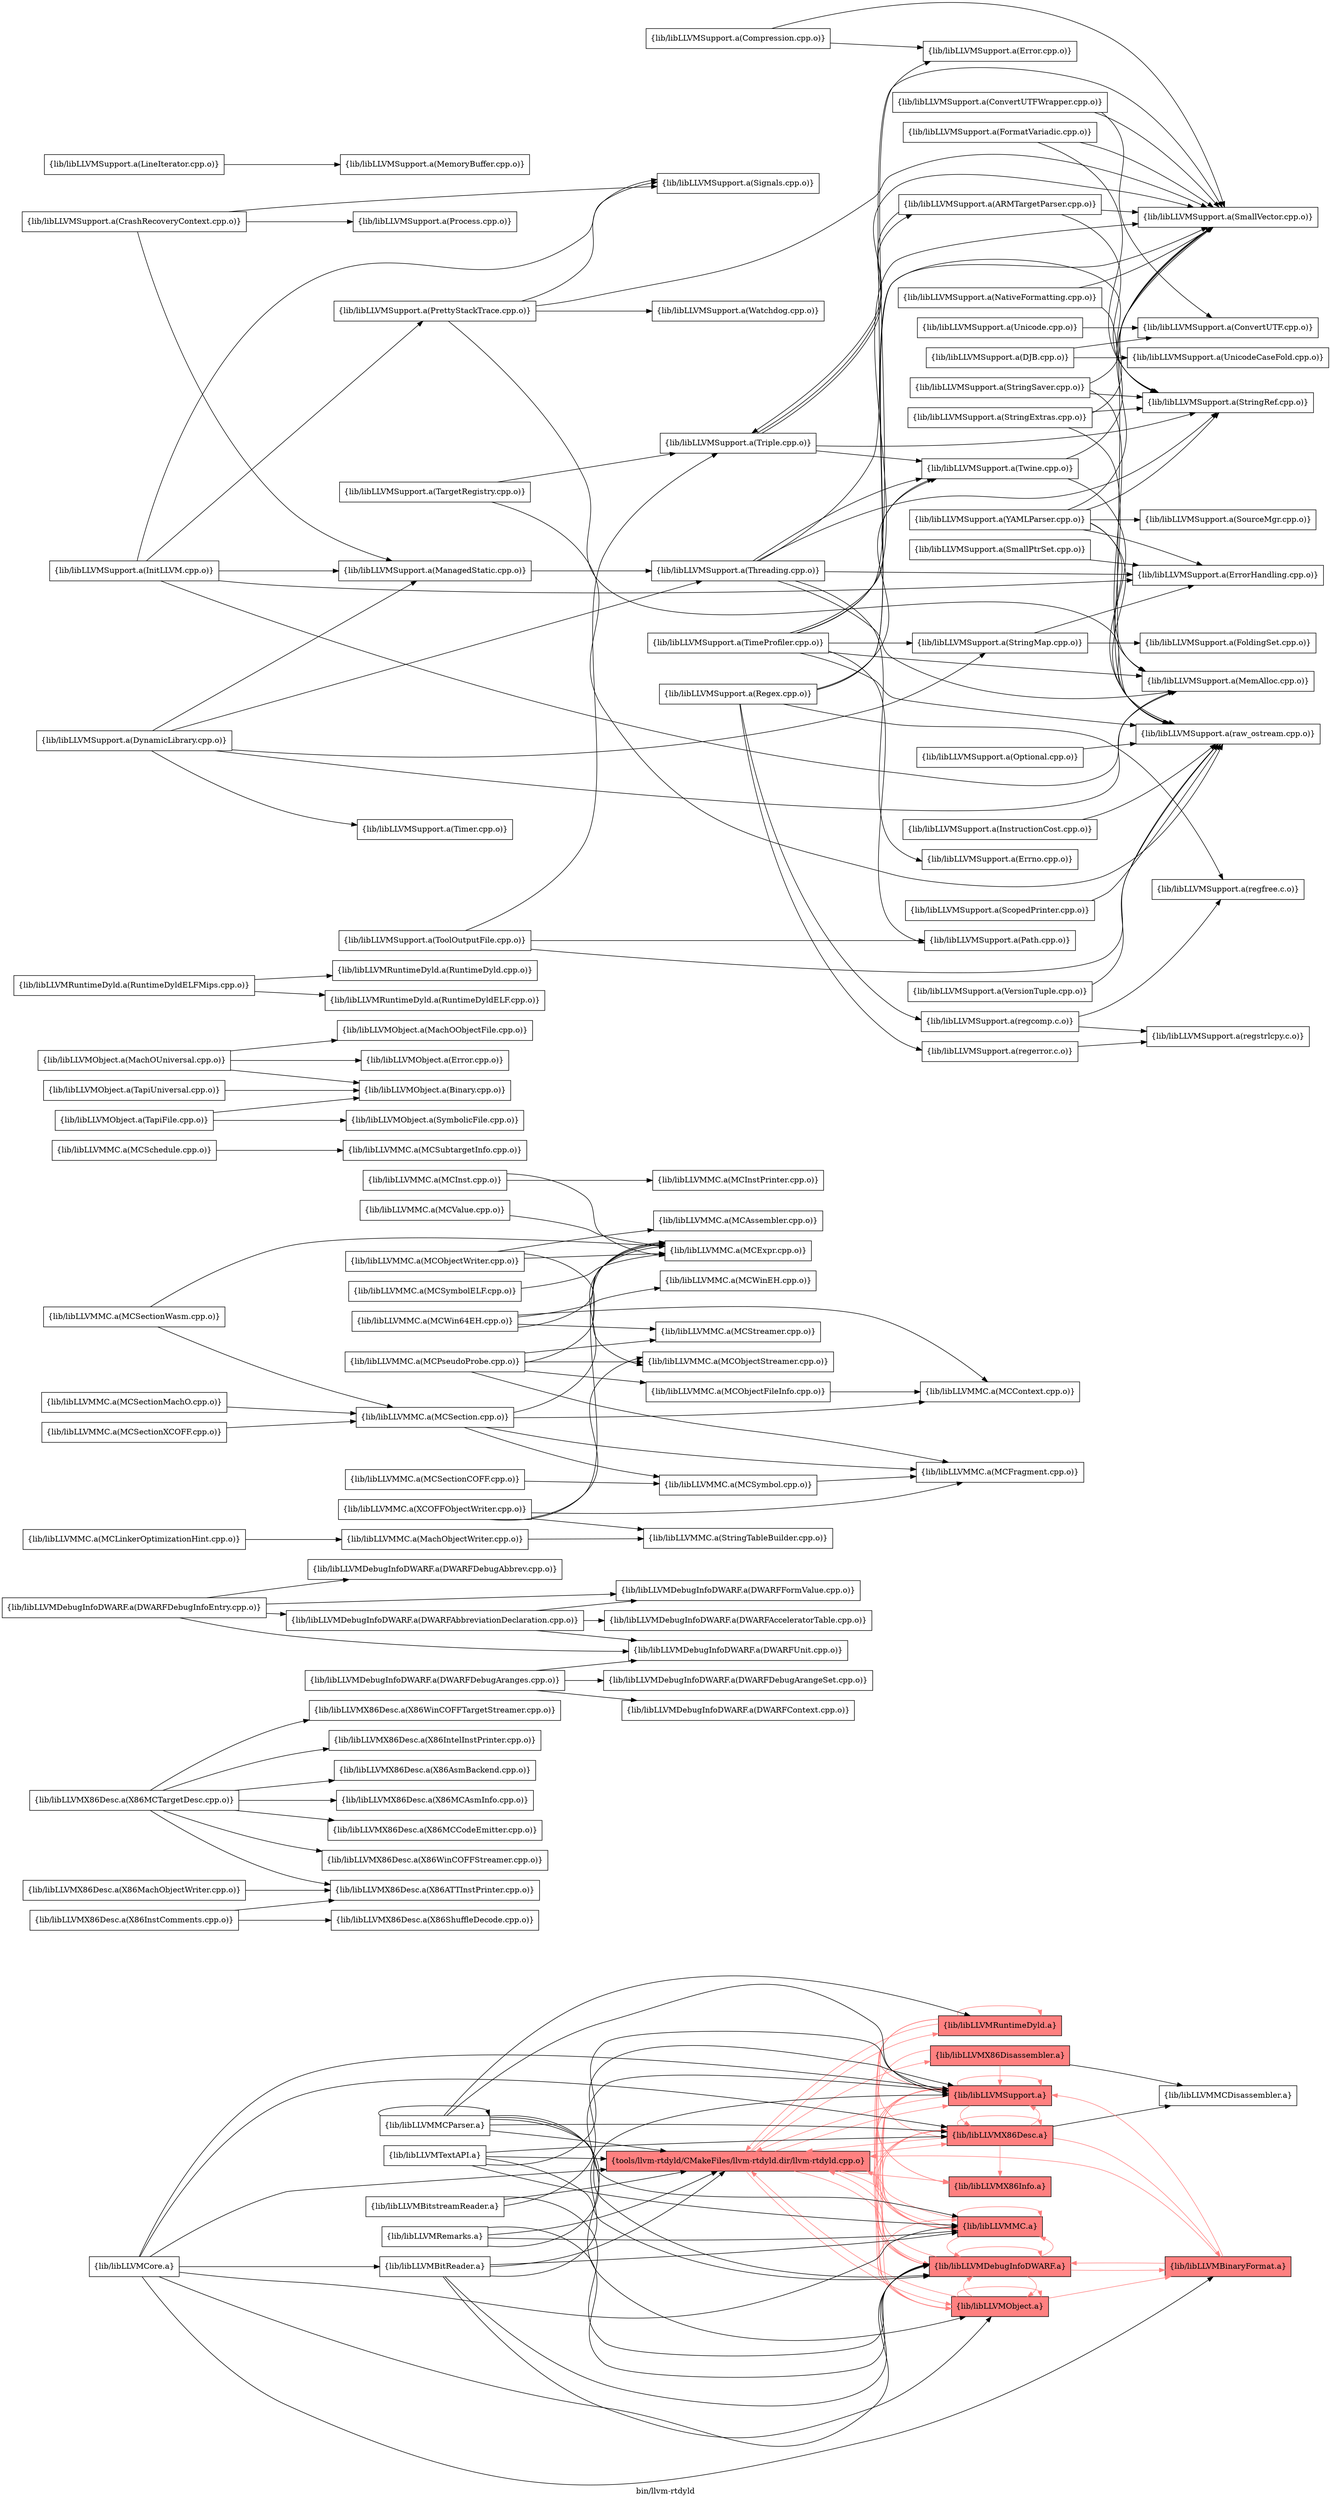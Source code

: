 digraph "bin/llvm-rtdyld" {
	label="bin/llvm-rtdyld";
	rankdir="LR"
	{ rank=same; Node0x55ee3f1c31e8;  }
	{ rank=same; Node0x55ee3f1c32d8; Node0x55ee3f1c37d8; Node0x55ee3f1c2978; Node0x55ee3f1c2e78; Node0x55ee3f1c1938; Node0x55ee3f1c23d8; Node0x55ee3f1c1e38; Node0x55ee3f1c5ad8;  }

	Node0x55ee3f1c31e8 [shape=record,shape=box,style=filled,fillcolor="1.000000 0.5 1",group=1,label="{tools/llvm-rtdyld/CMakeFiles/llvm-rtdyld.dir/llvm-rtdyld.cpp.o}"];
	Node0x55ee3f1c31e8 -> Node0x55ee3f1c32d8[color="1.000000 0.5 1"];
	Node0x55ee3f1c31e8 -> Node0x55ee3f1c37d8[color="1.000000 0.5 1"];
	Node0x55ee3f1c31e8 -> Node0x55ee3f1c2978[color="1.000000 0.5 1"];
	Node0x55ee3f1c31e8 -> Node0x55ee3f1c2e78[color="1.000000 0.5 1"];
	Node0x55ee3f1c31e8 -> Node0x55ee3f1c1938[color="1.000000 0.5 1"];
	Node0x55ee3f1c31e8 -> Node0x55ee3f1c23d8[color="1.000000 0.5 1"];
	Node0x55ee3f1c31e8 -> Node0x55ee3f1c1e38[color="1.000000 0.5 1"];
	Node0x55ee3f1c31e8 -> Node0x55ee3f1c5ad8[color="1.000000 0.5 1"];
	Node0x55ee3f1c32d8 [shape=record,shape=box,style=filled,fillcolor="1.000000 0.5 1",group=1,label="{lib/libLLVMX86Disassembler.a}"];
	Node0x55ee3f1c32d8 -> Node0x55ee3f1c2978[color="1.000000 0.5 1"];
	Node0x55ee3f1c32d8 -> Node0x55ee3f1c5ad8[color="1.000000 0.5 1"];
	Node0x55ee3f1c32d8 -> Node0x55ee3f1c5fd8;
	Node0x55ee3f1c37d8 [shape=record,shape=box,style=filled,fillcolor="1.000000 0.5 1",group=1,label="{lib/libLLVMX86Desc.a}"];
	Node0x55ee3f1c37d8 -> Node0x55ee3f1c2978[color="1.000000 0.5 1"];
	Node0x55ee3f1c37d8 -> Node0x55ee3f1c23d8[color="1.000000 0.5 1"];
	Node0x55ee3f1c37d8 -> Node0x55ee3f1c5ad8[color="1.000000 0.5 1"];
	Node0x55ee3f1c37d8 -> Node0x55ee3f1c5fd8;
	Node0x55ee3f1c37d8 -> Node0x55ee3f1c31e8[color="1.000000 0.5 1"];
	Node0x55ee3f1c37d8 -> Node0x55ee3f1c37d8[color="1.000000 0.5 1"];
	Node0x55ee3f1c37d8 -> Node0x55ee3f1c5ee8[color="1.000000 0.5 1"];
	Node0x55ee3f1c2978 [shape=record,shape=box,style=filled,fillcolor="1.000000 0.5 1",group=1,label="{lib/libLLVMX86Info.a}"];
	Node0x55ee3f1c2978 -> Node0x55ee3f1c5ad8[color="1.000000 0.5 1"];
	Node0x55ee3f1c2e78 [shape=record,shape=box,style=filled,fillcolor="1.000000 0.5 1",group=1,label="{lib/libLLVMDebugInfoDWARF.a}"];
	Node0x55ee3f1c2e78 -> Node0x55ee3f1c31e8[color="1.000000 0.5 1"];
	Node0x55ee3f1c2e78 -> Node0x55ee3f1c37d8[color="1.000000 0.5 1"];
	Node0x55ee3f1c2e78 -> Node0x55ee3f1c2e78[color="1.000000 0.5 1"];
	Node0x55ee3f1c2e78 -> Node0x55ee3f1c1938[color="1.000000 0.5 1"];
	Node0x55ee3f1c2e78 -> Node0x55ee3f1c5ad8[color="1.000000 0.5 1"];
	Node0x55ee3f1c2e78 -> Node0x55ee3f1c5ee8[color="1.000000 0.5 1"];
	Node0x55ee3f1c2e78 -> Node0x55ee3f1c23d8[color="1.000000 0.5 1"];
	Node0x55ee3f1c1938 [shape=record,shape=box,style=filled,fillcolor="1.000000 0.5 1",group=1,label="{lib/libLLVMObject.a}"];
	Node0x55ee3f1c1938 -> Node0x55ee3f1c31e8[color="1.000000 0.5 1"];
	Node0x55ee3f1c1938 -> Node0x55ee3f1c1938[color="1.000000 0.5 1"];
	Node0x55ee3f1c1938 -> Node0x55ee3f1c5ad8[color="1.000000 0.5 1"];
	Node0x55ee3f1c1938 -> Node0x55ee3f1c5ee8[color="1.000000 0.5 1"];
	Node0x55ee3f1c1938 -> Node0x55ee3f1c2e78[color="1.000000 0.5 1"];
	Node0x55ee3f1c1938 -> Node0x55ee3f1c37d8[color="1.000000 0.5 1"];
	Node0x55ee3f1c1938 -> Node0x55ee3f1c23d8[color="1.000000 0.5 1"];
	Node0x55ee3f1c23d8 [shape=record,shape=box,style=filled,fillcolor="1.000000 0.5 1",group=1,label="{lib/libLLVMMC.a}"];
	Node0x55ee3f1c23d8 -> Node0x55ee3f1c37d8[color="1.000000 0.5 1"];
	Node0x55ee3f1c23d8 -> Node0x55ee3f1c5ad8[color="1.000000 0.5 1"];
	Node0x55ee3f1c23d8 -> Node0x55ee3f1c31e8[color="1.000000 0.5 1"];
	Node0x55ee3f1c23d8 -> Node0x55ee3f1c23d8[color="1.000000 0.5 1"];
	Node0x55ee3f1c23d8 -> Node0x55ee3f1c2e78[color="1.000000 0.5 1"];
	Node0x55ee3f1c1e38 [shape=record,shape=box,style=filled,fillcolor="1.000000 0.5 1",group=1,label="{lib/libLLVMRuntimeDyld.a}"];
	Node0x55ee3f1c1e38 -> Node0x55ee3f1c31e8[color="1.000000 0.5 1"];
	Node0x55ee3f1c1e38 -> Node0x55ee3f1c1938[color="1.000000 0.5 1"];
	Node0x55ee3f1c1e38 -> Node0x55ee3f1c1e38[color="1.000000 0.5 1"];
	Node0x55ee3f1c1e38 -> Node0x55ee3f1c5ad8[color="1.000000 0.5 1"];
	Node0x55ee3f1c1e38 -> Node0x55ee3f1c2e78[color="1.000000 0.5 1"];
	Node0x55ee3f1c1e38 -> Node0x55ee3f1c37d8[color="1.000000 0.5 1"];
	Node0x55ee3f1c1e38 -> Node0x55ee3f1c23d8[color="1.000000 0.5 1"];
	Node0x55ee3f1c5ad8 [shape=record,shape=box,style=filled,fillcolor="1.000000 0.5 1",group=1,label="{lib/libLLVMSupport.a}"];
	Node0x55ee3f1c5ad8 -> Node0x55ee3f1c23d8[color="1.000000 0.5 1"];
	Node0x55ee3f1c5ad8 -> Node0x55ee3f1c5ad8[color="1.000000 0.5 1"];
	Node0x55ee3f1c5ad8 -> Node0x55ee3f1c1938[color="1.000000 0.5 1"];
	Node0x55ee3f1c5ad8 -> Node0x55ee3f1c2e78[color="1.000000 0.5 1"];
	Node0x55ee3f1c5ad8 -> Node0x55ee3f1c31e8[color="1.000000 0.5 1"];
	Node0x55ee3f1c5ad8 -> Node0x55ee3f1c37d8[color="1.000000 0.5 1"];
	Node0x55ee3f1c5fd8 [shape=record,shape=box,group=0,label="{lib/libLLVMMCDisassembler.a}"];
	Node0x55ee3f1c2428 [shape=record,shape=box,group=0,label="{lib/libLLVMX86Desc.a(X86MCTargetDesc.cpp.o)}"];
	Node0x55ee3f1c2428 -> Node0x55ee3f1c21a8;
	Node0x55ee3f1c2428 -> Node0x55ee3f1bfe08;
	Node0x55ee3f1c2428 -> Node0x55ee3f1bf3b8;
	Node0x55ee3f1c2428 -> Node0x55ee3f1c1438;
	Node0x55ee3f1c2428 -> Node0x55ee3f1c02b8;
	Node0x55ee3f1c2428 -> Node0x55ee3f1c3468;
	Node0x55ee3f1c2428 -> Node0x55ee3f1c3828;
	Node0x55ee3f1c21a8 [shape=record,shape=box,group=0,label="{lib/libLLVMX86Desc.a(X86IntelInstPrinter.cpp.o)}"];
	Node0x55ee3f1bfe08 [shape=record,shape=box,group=0,label="{lib/libLLVMX86Desc.a(X86ATTInstPrinter.cpp.o)}"];
	Node0x55ee3f1bf3b8 [shape=record,shape=box,group=0,label="{lib/libLLVMX86Desc.a(X86AsmBackend.cpp.o)}"];
	Node0x55ee3f1c1438 [shape=record,shape=box,group=0,label="{lib/libLLVMX86Desc.a(X86MCAsmInfo.cpp.o)}"];
	Node0x55ee3f1c02b8 [shape=record,shape=box,group=0,label="{lib/libLLVMX86Desc.a(X86MCCodeEmitter.cpp.o)}"];
	Node0x55ee3f1c3468 [shape=record,shape=box,group=0,label="{lib/libLLVMX86Desc.a(X86WinCOFFStreamer.cpp.o)}"];
	Node0x55ee3f1c3828 [shape=record,shape=box,group=0,label="{lib/libLLVMX86Desc.a(X86WinCOFFTargetStreamer.cpp.o)}"];
	Node0x55ee3f1c6028 [shape=record,shape=box,group=0,label="{lib/libLLVMX86Desc.a(X86InstComments.cpp.o)}"];
	Node0x55ee3f1c6028 -> Node0x55ee3f1bfe08;
	Node0x55ee3f1c6028 -> Node0x55ee3f1bf0e8;
	Node0x55ee3f1bf0e8 [shape=record,shape=box,group=0,label="{lib/libLLVMX86Desc.a(X86ShuffleDecode.cpp.o)}"];
	Node0x55ee3f1c5ee8 [shape=record,shape=box,style=filled,fillcolor="1.000000 0.5 1",group=1,label="{lib/libLLVMBinaryFormat.a}"];
	Node0x55ee3f1c5ee8 -> Node0x55ee3f1c2e78[color="1.000000 0.5 1"];
	Node0x55ee3f1c5ee8 -> Node0x55ee3f1c5ad8[color="1.000000 0.5 1"];
	Node0x55ee3f1c5ee8 -> Node0x55ee3f1c31e8[color="1.000000 0.5 1"];
	Node0x55ee3f1c2338 [shape=record,shape=box,group=0,label="{lib/libLLVMX86Desc.a(X86MachObjectWriter.cpp.o)}"];
	Node0x55ee3f1c2338 -> Node0x55ee3f1bfe08;
	Node0x55ee3f1c7928 [shape=record,shape=box,group=0,label="{lib/libLLVMDebugInfoDWARF.a(DWARFAbbreviationDeclaration.cpp.o)}"];
	Node0x55ee3f1c7928 -> Node0x55ee3f1c3d78;
	Node0x55ee3f1c7928 -> Node0x55ee3f1c08a8;
	Node0x55ee3f1c7928 -> Node0x55ee3f1c81e8;
	Node0x55ee3f1c3d78 [shape=record,shape=box,group=0,label="{lib/libLLVMDebugInfoDWARF.a(DWARFAcceleratorTable.cpp.o)}"];
	Node0x55ee3f1c08a8 [shape=record,shape=box,group=0,label="{lib/libLLVMDebugInfoDWARF.a(DWARFFormValue.cpp.o)}"];
	Node0x55ee3f1c81e8 [shape=record,shape=box,group=0,label="{lib/libLLVMDebugInfoDWARF.a(DWARFUnit.cpp.o)}"];
	Node0x55ee3f1c6898 [shape=record,shape=box,group=0,label="{lib/libLLVMDebugInfoDWARF.a(DWARFDebugAranges.cpp.o)}"];
	Node0x55ee3f1c6898 -> Node0x55ee3f1c5df8;
	Node0x55ee3f1c6898 -> Node0x55ee3f1c6a28;
	Node0x55ee3f1c6898 -> Node0x55ee3f1c81e8;
	Node0x55ee3f1c5df8 [shape=record,shape=box,group=0,label="{lib/libLLVMDebugInfoDWARF.a(DWARFContext.cpp.o)}"];
	Node0x55ee3f1c6a28 [shape=record,shape=box,group=0,label="{lib/libLLVMDebugInfoDWARF.a(DWARFDebugArangeSet.cpp.o)}"];
	Node0x55ee3f1c74c8 [shape=record,shape=box,group=0,label="{lib/libLLVMDebugInfoDWARF.a(DWARFDebugInfoEntry.cpp.o)}"];
	Node0x55ee3f1c74c8 -> Node0x55ee3f1c4a48;
	Node0x55ee3f1c74c8 -> Node0x55ee3f1c7928;
	Node0x55ee3f1c74c8 -> Node0x55ee3f1c08a8;
	Node0x55ee3f1c74c8 -> Node0x55ee3f1c81e8;
	Node0x55ee3f1c4a48 [shape=record,shape=box,group=0,label="{lib/libLLVMDebugInfoDWARF.a(DWARFDebugAbbrev.cpp.o)}"];
	Node0x55ee3f1bee18 [shape=record,shape=box,group=0,label="{lib/libLLVMMC.a(MCInst.cpp.o)}"];
	Node0x55ee3f1bee18 -> Node0x55ee3f1bfd68;
	Node0x55ee3f1bee18 -> Node0x55ee3f1c1258;
	Node0x55ee3f1bfd68 [shape=record,shape=box,group=0,label="{lib/libLLVMMC.a(MCExpr.cpp.o)}"];
	Node0x55ee3f1c1258 [shape=record,shape=box,group=0,label="{lib/libLLVMMC.a(MCInstPrinter.cpp.o)}"];
	Node0x55ee3f1beff8 [shape=record,shape=box,group=0,label="{lib/libLLVMMC.a(MCObjectWriter.cpp.o)}"];
	Node0x55ee3f1beff8 -> Node0x55ee3f1c57b8;
	Node0x55ee3f1beff8 -> Node0x55ee3f1bfd68;
	Node0x55ee3f1beff8 -> Node0x55ee3f1bf2c8;
	Node0x55ee3f1c57b8 [shape=record,shape=box,group=0,label="{lib/libLLVMMC.a(MCAssembler.cpp.o)}"];
	Node0x55ee3f1bf2c8 [shape=record,shape=box,group=0,label="{lib/libLLVMMC.a(MCObjectStreamer.cpp.o)}"];
	Node0x55ee3f1bf778 [shape=record,shape=box,group=0,label="{lib/libLLVMMC.a(MCPseudoProbe.cpp.o)}"];
	Node0x55ee3f1bf778 -> Node0x55ee3f1bfd68;
	Node0x55ee3f1bf778 -> Node0x55ee3f1bfa98;
	Node0x55ee3f1bf778 -> Node0x55ee3f1bf2c8;
	Node0x55ee3f1bf778 -> Node0x55ee3f1c08f8;
	Node0x55ee3f1bf778 -> Node0x55ee3f1bf818;
	Node0x55ee3f1bfa98 [shape=record,shape=box,group=0,label="{lib/libLLVMMC.a(MCFragment.cpp.o)}"];
	Node0x55ee3f1c08f8 [shape=record,shape=box,group=0,label="{lib/libLLVMMC.a(MCObjectFileInfo.cpp.o)}"];
	Node0x55ee3f1c08f8 -> Node0x55ee3f1c8738;
	Node0x55ee3f1bf818 [shape=record,shape=box,group=0,label="{lib/libLLVMMC.a(MCStreamer.cpp.o)}"];
	Node0x55ee3f1c8738 [shape=record,shape=box,group=0,label="{lib/libLLVMMC.a(MCContext.cpp.o)}"];
	Node0x55ee3f1c0bc8 [shape=record,shape=box,group=0,label="{lib/libLLVMMC.a(MCSection.cpp.o)}"];
	Node0x55ee3f1c0bc8 -> Node0x55ee3f1c8738;
	Node0x55ee3f1c0bc8 -> Node0x55ee3f1bfd68;
	Node0x55ee3f1c0bc8 -> Node0x55ee3f1bfa98;
	Node0x55ee3f1c0bc8 -> Node0x55ee3f1c1d98;
	Node0x55ee3f1c1d98 [shape=record,shape=box,group=0,label="{lib/libLLVMMC.a(MCSymbol.cpp.o)}"];
	Node0x55ee3f1c1d98 -> Node0x55ee3f1bfa98;
	Node0x55ee3f1c1ca8 [shape=record,shape=box,group=0,label="{lib/libLLVMMC.a(MCSectionCOFF.cpp.o)}"];
	Node0x55ee3f1c1ca8 -> Node0x55ee3f1c1d98;
	Node0x55ee3f1c2158 [shape=record,shape=box,group=0,label="{lib/libLLVMMC.a(MCSectionMachO.cpp.o)}"];
	Node0x55ee3f1c2158 -> Node0x55ee3f1c0bc8;
	Node0x55ee3f1c2a18 [shape=record,shape=box,group=0,label="{lib/libLLVMMC.a(MCSectionWasm.cpp.o)}"];
	Node0x55ee3f1c2a18 -> Node0x55ee3f1bfd68;
	Node0x55ee3f1c2a18 -> Node0x55ee3f1c0bc8;
	Node0x55ee3f1c3b98 [shape=record,shape=box,group=0,label="{lib/libLLVMMC.a(MCSectionXCOFF.cpp.o)}"];
	Node0x55ee3f1c3b98 -> Node0x55ee3f1c0bc8;
	Node0x55ee3f1c0fd8 [shape=record,shape=box,group=0,label="{lib/libLLVMMC.a(MCSchedule.cpp.o)}"];
	Node0x55ee3f1c0fd8 -> Node0x55ee3f1c0358;
	Node0x55ee3f1c0358 [shape=record,shape=box,group=0,label="{lib/libLLVMMC.a(MCSubtargetInfo.cpp.o)}"];
	Node0x55ee3f1c15c8 [shape=record,shape=box,group=0,label="{lib/libLLVMMC.a(MCSymbolELF.cpp.o)}"];
	Node0x55ee3f1c15c8 -> Node0x55ee3f1bfd68;
	Node0x55ee3f1c29c8 [shape=record,shape=box,group=0,label="{lib/libLLVMMC.a(MCValue.cpp.o)}"];
	Node0x55ee3f1c29c8 -> Node0x55ee3f1bfd68;
	Node0x55ee3f1c35f8 [shape=record,shape=box,group=0,label="{lib/libLLVMMC.a(MCWin64EH.cpp.o)}"];
	Node0x55ee3f1c35f8 -> Node0x55ee3f1c8738;
	Node0x55ee3f1c35f8 -> Node0x55ee3f1bfd68;
	Node0x55ee3f1c35f8 -> Node0x55ee3f1bf818;
	Node0x55ee3f1c35f8 -> Node0x55ee3f1c3dc8;
	Node0x55ee3f1c3dc8 [shape=record,shape=box,group=0,label="{lib/libLLVMMC.a(MCWinEH.cpp.o)}"];
	Node0x55ee3f1c5d08 [shape=record,shape=box,group=0,label="{lib/libLLVMMC.a(MachObjectWriter.cpp.o)}"];
	Node0x55ee3f1c5d08 -> Node0x55ee3f1c58f8;
	Node0x55ee3f1c58f8 [shape=record,shape=box,group=0,label="{lib/libLLVMMC.a(StringTableBuilder.cpp.o)}"];
	Node0x55ee3f1c5128 [shape=record,shape=box,group=0,label="{lib/libLLVMMC.a(MCLinkerOptimizationHint.cpp.o)}"];
	Node0x55ee3f1c5128 -> Node0x55ee3f1c5d08;
	Node0x55ee3f1c3878 [shape=record,shape=box,group=0,label="{lib/libLLVMMC.a(XCOFFObjectWriter.cpp.o)}"];
	Node0x55ee3f1c3878 -> Node0x55ee3f1c58f8;
	Node0x55ee3f1c3878 -> Node0x55ee3f1bfd68;
	Node0x55ee3f1c3878 -> Node0x55ee3f1bfa98;
	Node0x55ee3f1c3878 -> Node0x55ee3f1bf2c8;
	Node0x55ee3f1c53f8 [shape=record,shape=box,group=0,label="{lib/libLLVMObject.a(MachOUniversal.cpp.o)}"];
	Node0x55ee3f1c53f8 -> Node0x55ee3f1c2ab8;
	Node0x55ee3f1c53f8 -> Node0x55ee3f1bf458;
	Node0x55ee3f1c53f8 -> Node0x55ee3f1c6078;
	Node0x55ee3f1c2ab8 [shape=record,shape=box,group=0,label="{lib/libLLVMObject.a(Binary.cpp.o)}"];
	Node0x55ee3f1bf458 [shape=record,shape=box,group=0,label="{lib/libLLVMObject.a(Error.cpp.o)}"];
	Node0x55ee3f1c6078 [shape=record,shape=box,group=0,label="{lib/libLLVMObject.a(MachOObjectFile.cpp.o)}"];
	Node0x55ee3f1c2ba8 [shape=record,shape=box,group=0,label="{lib/libLLVMObject.a(TapiUniversal.cpp.o)}"];
	Node0x55ee3f1c2ba8 -> Node0x55ee3f1c2ab8;
	Node0x55ee3f1bfea8 [shape=record,shape=box,group=0,label="{lib/libLLVMObject.a(TapiFile.cpp.o)}"];
	Node0x55ee3f1bfea8 -> Node0x55ee3f1c2ab8;
	Node0x55ee3f1bfea8 -> Node0x55ee3f1c3af8;
	Node0x55ee3f1c3af8 [shape=record,shape=box,group=0,label="{lib/libLLVMObject.a(SymbolicFile.cpp.o)}"];
	Node0x55ee3f1c4db8 [shape=record,shape=box,group=0,label="{lib/libLLVMRuntimeDyld.a(RuntimeDyldELFMips.cpp.o)}"];
	Node0x55ee3f1c4db8 -> Node0x55ee3f1c6e88;
	Node0x55ee3f1c4db8 -> Node0x55ee3f1c5268;
	Node0x55ee3f1c6e88 [shape=record,shape=box,group=0,label="{lib/libLLVMRuntimeDyld.a(RuntimeDyld.cpp.o)}"];
	Node0x55ee3f1c5268 [shape=record,shape=box,group=0,label="{lib/libLLVMRuntimeDyld.a(RuntimeDyldELF.cpp.o)}"];
	Node0x55ee3f1c16b8 [shape=record,shape=box,group=0,label="{lib/libLLVMSupport.a(Compression.cpp.o)}"];
	Node0x55ee3f1c16b8 -> Node0x55ee3f1c63e8;
	Node0x55ee3f1c16b8 -> Node0x55ee3f1c2748;
	Node0x55ee3f1c63e8 [shape=record,shape=box,group=0,label="{lib/libLLVMSupport.a(Error.cpp.o)}"];
	Node0x55ee3f1c2748 [shape=record,shape=box,group=0,label="{lib/libLLVMSupport.a(SmallVector.cpp.o)}"];
	Node0x55ee3f1c5c68 [shape=record,shape=box,group=0,label="{lib/libLLVMSupport.a(ConvertUTFWrapper.cpp.o)}"];
	Node0x55ee3f1c5c68 -> Node0x55ee3f1c5448;
	Node0x55ee3f1c5c68 -> Node0x55ee3f1c2748;
	Node0x55ee3f1c5448 [shape=record,shape=box,group=0,label="{lib/libLLVMSupport.a(ConvertUTF.cpp.o)}"];
	Node0x55ee3f1c3cd8 [shape=record,shape=box,group=0,label="{lib/libLLVMSupport.a(DJB.cpp.o)}"];
	Node0x55ee3f1c3cd8 -> Node0x55ee3f1c5448;
	Node0x55ee3f1c3cd8 -> Node0x55ee3f1c3968;
	Node0x55ee3f1c3968 [shape=record,shape=box,group=0,label="{lib/libLLVMSupport.a(UnicodeCaseFold.cpp.o)}"];
	Node0x55ee3f1c2018 [shape=record,shape=box,group=0,label="{lib/libLLVMSupport.a(FormatVariadic.cpp.o)}"];
	Node0x55ee3f1c2018 -> Node0x55ee3f1c2748;
	Node0x55ee3f1c2018 -> Node0x55ee3f1c65c8;
	Node0x55ee3f1c65c8 [shape=record,shape=box,group=0,label="{lib/libLLVMSupport.a(StringRef.cpp.o)}"];
	Node0x55ee3f1c38c8 [shape=record,shape=box,group=0,label="{lib/libLLVMSupport.a(InitLLVM.cpp.o)}"];
	Node0x55ee3f1c38c8 -> Node0x55ee3f1c5308;
	Node0x55ee3f1c38c8 -> Node0x55ee3f1c2928;
	Node0x55ee3f1c38c8 -> Node0x55ee3f1bff48;
	Node0x55ee3f1c38c8 -> Node0x55ee3f1bf8b8;
	Node0x55ee3f1c38c8 -> Node0x55ee3f1c52b8;
	Node0x55ee3f1c5308 [shape=record,shape=box,group=0,label="{lib/libLLVMSupport.a(ErrorHandling.cpp.o)}"];
	Node0x55ee3f1c2928 [shape=record,shape=box,group=0,label="{lib/libLLVMSupport.a(ManagedStatic.cpp.o)}"];
	Node0x55ee3f1c2928 -> Node0x55ee3f1c3d28;
	Node0x55ee3f1bff48 [shape=record,shape=box,group=0,label="{lib/libLLVMSupport.a(MemAlloc.cpp.o)}"];
	Node0x55ee3f1bf8b8 [shape=record,shape=box,group=0,label="{lib/libLLVMSupport.a(PrettyStackTrace.cpp.o)}"];
	Node0x55ee3f1bf8b8 -> Node0x55ee3f1c2748;
	Node0x55ee3f1bf8b8 -> Node0x55ee3f1c5e98;
	Node0x55ee3f1bf8b8 -> Node0x55ee3f1c52b8;
	Node0x55ee3f1bf8b8 -> Node0x55ee3f1c4c28;
	Node0x55ee3f1c52b8 [shape=record,shape=box,group=0,label="{lib/libLLVMSupport.a(Signals.cpp.o)}"];
	Node0x55ee3f1c3d28 [shape=record,shape=box,group=0,label="{lib/libLLVMSupport.a(Threading.cpp.o)}"];
	Node0x55ee3f1c3d28 -> Node0x55ee3f1c5308;
	Node0x55ee3f1c3d28 -> Node0x55ee3f1bff48;
	Node0x55ee3f1c3d28 -> Node0x55ee3f1c2748;
	Node0x55ee3f1c3d28 -> Node0x55ee3f1c65c8;
	Node0x55ee3f1c3d28 -> Node0x55ee3f1c4e08;
	Node0x55ee3f1c3d28 -> Node0x55ee3f1c7608;
	Node0x55ee3f1bf408 [shape=record,shape=box,group=0,label="{lib/libLLVMSupport.a(NativeFormatting.cpp.o)}"];
	Node0x55ee3f1bf408 -> Node0x55ee3f1c2748;
	Node0x55ee3f1bf408 -> Node0x55ee3f1c5e98;
	Node0x55ee3f1c5e98 [shape=record,shape=box,group=0,label="{lib/libLLVMSupport.a(raw_ostream.cpp.o)}"];
	Node0x55ee3f1bf138 [shape=record,shape=box,group=0,label="{lib/libLLVMSupport.a(Optional.cpp.o)}"];
	Node0x55ee3f1bf138 -> Node0x55ee3f1c5e98;
	Node0x55ee3f1c4c28 [shape=record,shape=box,group=0,label="{lib/libLLVMSupport.a(Watchdog.cpp.o)}"];
	Node0x55ee3f1c0d08 [shape=record,shape=box,group=0,label="{lib/libLLVMSupport.a(ScopedPrinter.cpp.o)}"];
	Node0x55ee3f1c0d08 -> Node0x55ee3f1c5e98;
	Node0x55ee3f1c1668 [shape=record,shape=box,group=0,label="{lib/libLLVMSupport.a(SmallPtrSet.cpp.o)}"];
	Node0x55ee3f1c1668 -> Node0x55ee3f1c5308;
	Node0x55ee3f1c28d8 [shape=record,shape=box,group=0,label="{lib/libLLVMSupport.a(StringMap.cpp.o)}"];
	Node0x55ee3f1c28d8 -> Node0x55ee3f1c5308;
	Node0x55ee3f1c28d8 -> Node0x55ee3f1c55d8;
	Node0x55ee3f1c55d8 [shape=record,shape=box,group=0,label="{lib/libLLVMSupport.a(FoldingSet.cpp.o)}"];
	Node0x55ee3f1c3a58 [shape=record,shape=box,group=0,label="{lib/libLLVMSupport.a(StringSaver.cpp.o)}"];
	Node0x55ee3f1c3a58 -> Node0x55ee3f1bff48;
	Node0x55ee3f1c3a58 -> Node0x55ee3f1c2748;
	Node0x55ee3f1c3a58 -> Node0x55ee3f1c65c8;
	Node0x55ee3f1c5cb8 [shape=record,shape=box,group=0,label="{lib/libLLVMSupport.a(Triple.cpp.o)}"];
	Node0x55ee3f1c5cb8 -> Node0x55ee3f1c2748;
	Node0x55ee3f1c5cb8 -> Node0x55ee3f1c65c8;
	Node0x55ee3f1c5cb8 -> Node0x55ee3f1c4138;
	Node0x55ee3f1c5cb8 -> Node0x55ee3f1c4e08;
	Node0x55ee3f1c4138 [shape=record,shape=box,group=0,label="{lib/libLLVMSupport.a(ARMTargetParser.cpp.o)}"];
	Node0x55ee3f1c4138 -> Node0x55ee3f1c2748;
	Node0x55ee3f1c4138 -> Node0x55ee3f1c65c8;
	Node0x55ee3f1c4138 -> Node0x55ee3f1c5cb8;
	Node0x55ee3f1c4e08 [shape=record,shape=box,group=0,label="{lib/libLLVMSupport.a(Twine.cpp.o)}"];
	Node0x55ee3f1c4e08 -> Node0x55ee3f1c2748;
	Node0x55ee3f1c4e08 -> Node0x55ee3f1c5e98;
	Node0x55ee3f1c59e8 [shape=record,shape=box,group=0,label="{lib/libLLVMSupport.a(YAMLParser.cpp.o)}"];
	Node0x55ee3f1c59e8 -> Node0x55ee3f1c5308;
	Node0x55ee3f1c59e8 -> Node0x55ee3f1bff48;
	Node0x55ee3f1c59e8 -> Node0x55ee3f1c2748;
	Node0x55ee3f1c59e8 -> Node0x55ee3f1c2f68;
	Node0x55ee3f1c59e8 -> Node0x55ee3f1c65c8;
	Node0x55ee3f1c59e8 -> Node0x55ee3f1c5e98;
	Node0x55ee3f1c2f68 [shape=record,shape=box,group=0,label="{lib/libLLVMSupport.a(SourceMgr.cpp.o)}"];
	Node0x55ee3f1c60c8 [shape=record,shape=box,group=0,label="{lib/libLLVMSupport.a(Unicode.cpp.o)}"];
	Node0x55ee3f1c60c8 -> Node0x55ee3f1c5448;
	Node0x55ee3f1c4458 [shape=record,shape=box,group=0,label="{lib/libLLVMSupport.a(DynamicLibrary.cpp.o)}"];
	Node0x55ee3f1c4458 -> Node0x55ee3f1c2928;
	Node0x55ee3f1c4458 -> Node0x55ee3f1bff48;
	Node0x55ee3f1c4458 -> Node0x55ee3f1c28d8;
	Node0x55ee3f1c4458 -> Node0x55ee3f1c5588;
	Node0x55ee3f1c4458 -> Node0x55ee3f1c3d28;
	Node0x55ee3f1c5588 [shape=record,shape=box,group=0,label="{lib/libLLVMSupport.a(Timer.cpp.o)}"];
	Node0x55ee3f1c1c08 [shape=record,shape=box,group=0,label="{lib/libLLVMSupport.a(CrashRecoveryContext.cpp.o)}"];
	Node0x55ee3f1c1c08 -> Node0x55ee3f1c2928;
	Node0x55ee3f1c1c08 -> Node0x55ee3f1c3918;
	Node0x55ee3f1c1c08 -> Node0x55ee3f1c52b8;
	Node0x55ee3f1c3918 [shape=record,shape=box,group=0,label="{lib/libLLVMSupport.a(Process.cpp.o)}"];
	Node0x55ee3f1c1578 [shape=record,shape=box,group=0,label="{lib/libLLVMSupport.a(StringExtras.cpp.o)}"];
	Node0x55ee3f1c1578 -> Node0x55ee3f1c2748;
	Node0x55ee3f1c1578 -> Node0x55ee3f1c65c8;
	Node0x55ee3f1c1578 -> Node0x55ee3f1c5e98;
	Node0x55ee3f1c5e48 [shape=record,shape=box,group=0,label="{lib/libLLVMSupport.a(TargetRegistry.cpp.o)}"];
	Node0x55ee3f1c5e48 -> Node0x55ee3f1c5cb8;
	Node0x55ee3f1c5e48 -> Node0x55ee3f1c5e98;
	Node0x55ee3f1c7608 [shape=record,shape=box,group=0,label="{lib/libLLVMSupport.a(Errno.cpp.o)}"];
	Node0x55ee3f1c8418 [shape=record,shape=box,group=0,label="{lib/libLLVMBitReader.a}"];
	Node0x55ee3f1c8418 -> Node0x55ee3f1c31e8;
	Node0x55ee3f1c8418 -> Node0x55ee3f1c2e78;
	Node0x55ee3f1c8418 -> Node0x55ee3f1c23d8;
	Node0x55ee3f1c8418 -> Node0x55ee3f1c1938;
	Node0x55ee3f1c8418 -> Node0x55ee3f1c5ad8;
	Node0x55ee3f1c8918 [shape=record,shape=box,group=0,label="{lib/libLLVMMCParser.a}"];
	Node0x55ee3f1c8918 -> Node0x55ee3f1c31e8;
	Node0x55ee3f1c8918 -> Node0x55ee3f1c37d8;
	Node0x55ee3f1c8918 -> Node0x55ee3f1c2e78;
	Node0x55ee3f1c8918 -> Node0x55ee3f1c23d8;
	Node0x55ee3f1c8918 -> Node0x55ee3f1c1938;
	Node0x55ee3f1c8918 -> Node0x55ee3f1c1e38;
	Node0x55ee3f1c8918 -> Node0x55ee3f1c5ad8;
	Node0x55ee3f1c8918 -> Node0x55ee3f1c8918;
	Node0x55ee3f1c4f98 [shape=record,shape=box,group=0,label="{lib/libLLVMTextAPI.a}"];
	Node0x55ee3f1c4f98 -> Node0x55ee3f1c5ad8;
	Node0x55ee3f1c4f98 -> Node0x55ee3f1c31e8;
	Node0x55ee3f1c4f98 -> Node0x55ee3f1c2e78;
	Node0x55ee3f1c4f98 -> Node0x55ee3f1c23d8;
	Node0x55ee3f1c4f98 -> Node0x55ee3f1c37d8;
	Node0x55ee3f1bf908 [shape=record,shape=box,group=0,label="{lib/libLLVMSupport.a(LineIterator.cpp.o)}"];
	Node0x55ee3f1bf908 -> Node0x55ee3f1bf9f8;
	Node0x55ee3f1bf9f8 [shape=record,shape=box,group=0,label="{lib/libLLVMSupport.a(MemoryBuffer.cpp.o)}"];
	Node0x55ee3f1bf188 [shape=record,shape=box,group=0,label="{lib/libLLVMSupport.a(VersionTuple.cpp.o)}"];
	Node0x55ee3f1bf188 -> Node0x55ee3f1c5e98;
	Node0x55ee3f1c5a38 [shape=record,shape=box,group=0,label="{lib/libLLVMCore.a}"];
	Node0x55ee3f1c5a38 -> Node0x55ee3f1c31e8;
	Node0x55ee3f1c5a38 -> Node0x55ee3f1c37d8;
	Node0x55ee3f1c5a38 -> Node0x55ee3f1c5ad8;
	Node0x55ee3f1c5a38 -> Node0x55ee3f1c2e78;
	Node0x55ee3f1c5a38 -> Node0x55ee3f1c5ee8;
	Node0x55ee3f1c5a38 -> Node0x55ee3f1c23d8;
	Node0x55ee3f1c5a38 -> Node0x55ee3f1c8418;
	Node0x55ee3f1c84b8 [shape=record,shape=box,group=0,label="{lib/libLLVMSupport.a(Regex.cpp.o)}"];
	Node0x55ee3f1c84b8 -> Node0x55ee3f1c2748;
	Node0x55ee3f1c84b8 -> Node0x55ee3f1c65c8;
	Node0x55ee3f1c84b8 -> Node0x55ee3f1c4e08;
	Node0x55ee3f1c84b8 -> Node0x55ee3f1c6938;
	Node0x55ee3f1c84b8 -> Node0x55ee3f1c5a88;
	Node0x55ee3f1c84b8 -> Node0x55ee3f1c5358;
	Node0x55ee3f1c6938 [shape=record,shape=box,group=0,label="{lib/libLLVMSupport.a(regcomp.c.o)}"];
	Node0x55ee3f1c6938 -> Node0x55ee3f1c75b8;
	Node0x55ee3f1c6938 -> Node0x55ee3f1c5a88;
	Node0x55ee3f1c5a88 [shape=record,shape=box,group=0,label="{lib/libLLVMSupport.a(regfree.c.o)}"];
	Node0x55ee3f1c5358 [shape=record,shape=box,group=0,label="{lib/libLLVMSupport.a(regerror.c.o)}"];
	Node0x55ee3f1c5358 -> Node0x55ee3f1c75b8;
	Node0x55ee3f1c75b8 [shape=record,shape=box,group=0,label="{lib/libLLVMSupport.a(regstrlcpy.c.o)}"];
	Node0x55ee3f1bf228 [shape=record,shape=box,group=0,label="{lib/libLLVMSupport.a(InstructionCost.cpp.o)}"];
	Node0x55ee3f1bf228 -> Node0x55ee3f1c5e98;
	Node0x55ee3f1c1848 [shape=record,shape=box,group=0,label="{lib/libLLVMSupport.a(ToolOutputFile.cpp.o)}"];
	Node0x55ee3f1c1848 -> Node0x55ee3f1c5cb8;
	Node0x55ee3f1c1848 -> Node0x55ee3f1c5e98;
	Node0x55ee3f1c1848 -> Node0x55ee3f1c2c48;
	Node0x55ee3f1c2c48 [shape=record,shape=box,group=0,label="{lib/libLLVMSupport.a(Path.cpp.o)}"];
	Node0x55ee3f1c7978 [shape=record,shape=box,group=0,label="{lib/libLLVMSupport.a(TimeProfiler.cpp.o)}"];
	Node0x55ee3f1c7978 -> Node0x55ee3f1c63e8;
	Node0x55ee3f1c7978 -> Node0x55ee3f1bff48;
	Node0x55ee3f1c7978 -> Node0x55ee3f1c2748;
	Node0x55ee3f1c7978 -> Node0x55ee3f1c28d8;
	Node0x55ee3f1c7978 -> Node0x55ee3f1c4e08;
	Node0x55ee3f1c7978 -> Node0x55ee3f1c5e98;
	Node0x55ee3f1c7978 -> Node0x55ee3f1c2c48;
	Node0x55ee3f1c6398 [shape=record,shape=box,group=0,label="{lib/libLLVMRemarks.a}"];
	Node0x55ee3f1c6398 -> Node0x55ee3f1c2e78;
	Node0x55ee3f1c6398 -> Node0x55ee3f1c5ad8;
	Node0x55ee3f1c6398 -> Node0x55ee3f1c31e8;
	Node0x55ee3f1c6398 -> Node0x55ee3f1c23d8;
	Node0x55ee3f1c1a28 [shape=record,shape=box,group=0,label="{lib/libLLVMBitstreamReader.a}"];
	Node0x55ee3f1c1a28 -> Node0x55ee3f1c31e8;
	Node0x55ee3f1c1a28 -> Node0x55ee3f1c2e78;
	Node0x55ee3f1c1a28 -> Node0x55ee3f1c5ad8;
}
